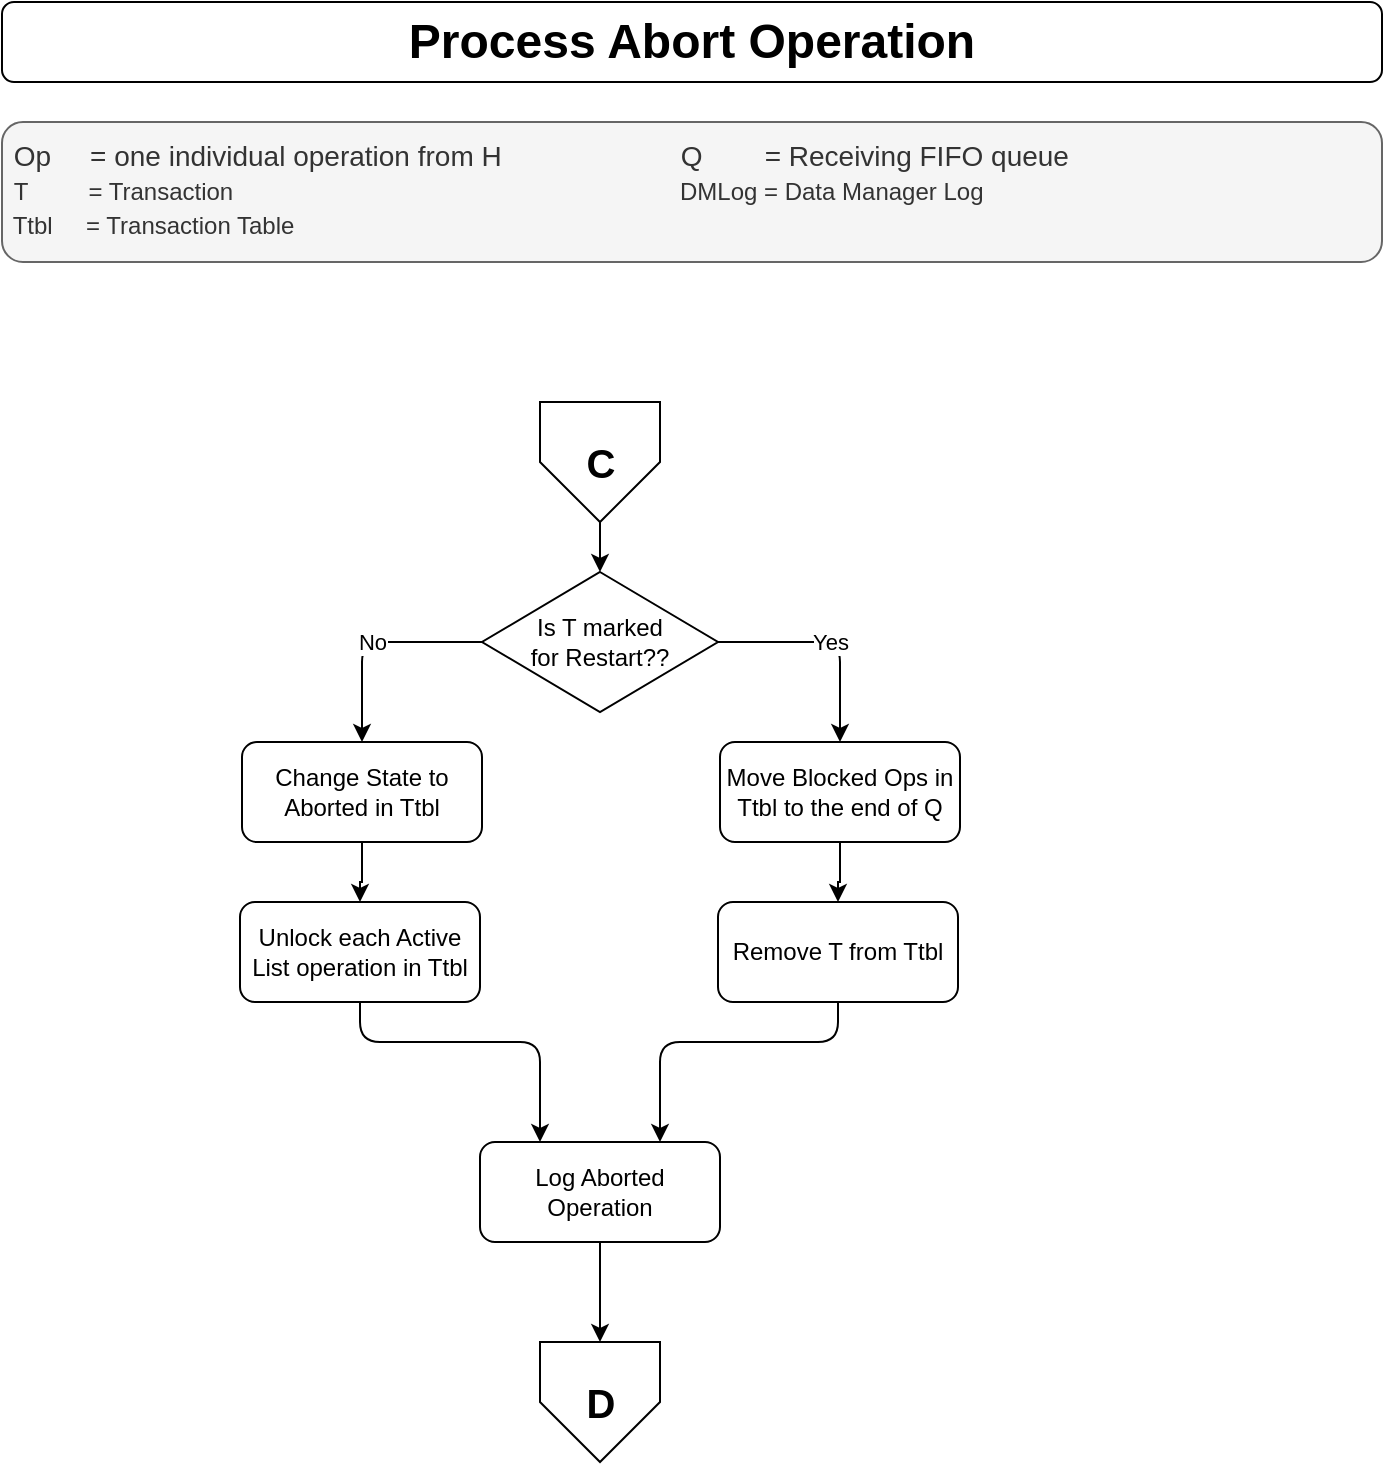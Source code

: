 <mxfile version="13.10.8" type="github">
  <diagram id="C5RBs43oDa-KdzZeNtuy" name="Page-1">
    <mxGraphModel dx="831" dy="565" grid="1" gridSize="10" guides="1" tooltips="1" connect="1" arrows="1" fold="1" page="1" pageScale="1" pageWidth="827" pageHeight="1169" math="0" shadow="0">
      <root>
        <mxCell id="WIyWlLk6GJQsqaUBKTNV-0" />
        <mxCell id="WIyWlLk6GJQsqaUBKTNV-1" parent="WIyWlLk6GJQsqaUBKTNV-0" />
        <mxCell id="MxyfuENbYduMKJOF5cX6-17" value="Process Abort Operation" style="rounded=1;whiteSpace=wrap;html=1;fontSize=24;glass=0;strokeWidth=1;shadow=0;fontStyle=1" parent="WIyWlLk6GJQsqaUBKTNV-1" vertex="1">
          <mxGeometry x="80" y="40" width="690" height="40" as="geometry" />
        </mxCell>
        <mxCell id="MxyfuENbYduMKJOF5cX6-45" value="&amp;nbsp;Op&amp;nbsp; &amp;nbsp; &amp;nbsp;= one individual operation from H&amp;nbsp; &amp;nbsp; &amp;nbsp; &amp;nbsp; &amp;nbsp; &amp;nbsp; &amp;nbsp; &amp;nbsp; &amp;nbsp; &amp;nbsp; &amp;nbsp; &amp;nbsp;Q&amp;nbsp; &amp;nbsp; &amp;nbsp; &amp;nbsp; = Receiving FIFO queue&lt;br&gt;&amp;nbsp;&lt;span style=&quot;text-align: center ; font-size: 12px&quot;&gt;&lt;font style=&quot;font-size: 12px&quot;&gt;T&amp;nbsp; &amp;nbsp; &amp;nbsp; &amp;nbsp; &amp;nbsp;= Transaction&amp;nbsp; &amp;nbsp; &amp;nbsp; &amp;nbsp; &amp;nbsp; &amp;nbsp; &amp;nbsp; &amp;nbsp; &amp;nbsp; &amp;nbsp; &amp;nbsp; &amp;nbsp; &amp;nbsp; &amp;nbsp; &amp;nbsp; &amp;nbsp; &amp;nbsp; &amp;nbsp; &amp;nbsp; &amp;nbsp; &amp;nbsp; &amp;nbsp; &amp;nbsp; &amp;nbsp; &amp;nbsp; &amp;nbsp; &amp;nbsp; &amp;nbsp; &amp;nbsp; &amp;nbsp; &amp;nbsp; &amp;nbsp; &amp;nbsp; &amp;nbsp;DMLog = Data Manager Log&lt;br&gt;&amp;nbsp;Ttbl&amp;nbsp; &amp;nbsp; &amp;nbsp;= Transaction Table&lt;br&gt;&lt;/font&gt;&lt;/span&gt;" style="text;html=1;align=left;verticalAlign=top;whiteSpace=wrap;rounded=1;fontSize=14;labelBorderColor=none;spacingTop=2;spacingLeft=0;spacingBottom=0;spacingRight=0;spacing=2;perimeterSpacing=0;strokeWidth=1;labelPadding=-1;fillColor=#f5f5f5;strokeColor=#666666;fontColor=#333333;" parent="WIyWlLk6GJQsqaUBKTNV-1" vertex="1">
          <mxGeometry x="80" y="100" width="690" height="70" as="geometry" />
        </mxCell>
        <mxCell id="b_4wLnTa9Ot5EjCLIlPe-1" value="C" style="verticalLabelPosition=middle;verticalAlign=middle;html=1;shape=offPageConnector;rounded=0;size=0.5;labelPosition=center;align=center;fontSize=20;fontStyle=1" parent="WIyWlLk6GJQsqaUBKTNV-1" vertex="1">
          <mxGeometry x="349" y="240" width="60" height="60" as="geometry" />
        </mxCell>
        <mxCell id="qo1OykcfbqTkCwCpk8gJ-8" value="No" style="edgeStyle=orthogonalEdgeStyle;rounded=1;orthogonalLoop=1;jettySize=auto;html=1;exitX=0;exitY=0.5;exitDx=0;exitDy=0;entryX=0.5;entryY=0;entryDx=0;entryDy=0;strokeWidth=1;" parent="WIyWlLk6GJQsqaUBKTNV-1" source="P3ikQWSBlR8Jcj2DVICu-0" target="qo1OykcfbqTkCwCpk8gJ-5" edge="1">
          <mxGeometry relative="1" as="geometry" />
        </mxCell>
        <mxCell id="P3ikQWSBlR8Jcj2DVICu-0" value="Is T marked &lt;br&gt;for Restart??" style="rhombus;whiteSpace=wrap;html=1;container=0;" parent="WIyWlLk6GJQsqaUBKTNV-1" vertex="1">
          <mxGeometry x="320" y="325" width="118" height="70" as="geometry" />
        </mxCell>
        <mxCell id="P3ikQWSBlR8Jcj2DVICu-1" style="edgeStyle=orthogonalEdgeStyle;rounded=0;orthogonalLoop=1;jettySize=auto;html=1;entryX=0.5;entryY=0;entryDx=0;entryDy=0;exitX=0.5;exitY=1;exitDx=0;exitDy=0;" parent="WIyWlLk6GJQsqaUBKTNV-1" source="b_4wLnTa9Ot5EjCLIlPe-1" target="P3ikQWSBlR8Jcj2DVICu-0" edge="1">
          <mxGeometry x="310" y="285" as="geometry">
            <mxPoint x="403" y="305" as="sourcePoint" />
            <mxPoint x="403" y="435" as="targetPoint" />
            <Array as="points" />
          </mxGeometry>
        </mxCell>
        <mxCell id="qo1OykcfbqTkCwCpk8gJ-3" style="edgeStyle=orthogonalEdgeStyle;rounded=0;orthogonalLoop=1;jettySize=auto;html=1;exitX=0.5;exitY=1;exitDx=0;exitDy=0;strokeWidth=1;" parent="WIyWlLk6GJQsqaUBKTNV-1" source="P3ikQWSBlR8Jcj2DVICu-2" target="qo1OykcfbqTkCwCpk8gJ-0" edge="1">
          <mxGeometry relative="1" as="geometry" />
        </mxCell>
        <mxCell id="P3ikQWSBlR8Jcj2DVICu-2" value="Move Blocked Ops in Ttbl to the end of Q" style="rounded=1;whiteSpace=wrap;html=1;fontSize=12;glass=0;strokeWidth=1;shadow=0;container=0;" parent="WIyWlLk6GJQsqaUBKTNV-1" vertex="1">
          <mxGeometry x="439" y="410" width="120" height="50" as="geometry" />
        </mxCell>
        <mxCell id="P3ikQWSBlR8Jcj2DVICu-3" value="D" style="verticalLabelPosition=middle;verticalAlign=middle;html=1;shape=offPageConnector;rounded=0;size=0.5;labelPosition=center;align=center;fontSize=20;fontStyle=1" parent="WIyWlLk6GJQsqaUBKTNV-1" vertex="1">
          <mxGeometry x="349" y="710" width="60" height="60" as="geometry" />
        </mxCell>
        <mxCell id="P3ikQWSBlR8Jcj2DVICu-4" value="" style="endArrow=classic;html=1;exitX=1;exitY=0.5;exitDx=0;exitDy=0;entryX=0.5;entryY=0;entryDx=0;entryDy=0;edgeStyle=orthogonalEdgeStyle;strokeWidth=1;spacing=2;" parent="WIyWlLk6GJQsqaUBKTNV-1" source="P3ikQWSBlR8Jcj2DVICu-0" target="P3ikQWSBlR8Jcj2DVICu-2" edge="1">
          <mxGeometry x="310" y="285" as="geometry">
            <mxPoint x="413" y="515" as="sourcePoint" />
            <mxPoint x="413" y="555" as="targetPoint" />
            <Array as="points" />
          </mxGeometry>
        </mxCell>
        <mxCell id="P3ikQWSBlR8Jcj2DVICu-5" value="Yes" style="edgeLabel;resizable=0;html=1;align=center;verticalAlign=middle;container=0;" parent="P3ikQWSBlR8Jcj2DVICu-4" connectable="0" vertex="1">
          <mxGeometry relative="1" as="geometry" />
        </mxCell>
        <mxCell id="qo1OykcfbqTkCwCpk8gJ-4" style="edgeStyle=orthogonalEdgeStyle;rounded=1;orthogonalLoop=1;jettySize=auto;html=1;exitX=0.5;exitY=1;exitDx=0;exitDy=0;entryX=0.75;entryY=0;entryDx=0;entryDy=0;strokeWidth=1;" parent="WIyWlLk6GJQsqaUBKTNV-1" source="qo1OykcfbqTkCwCpk8gJ-0" target="qo1OykcfbqTkCwCpk8gJ-1" edge="1">
          <mxGeometry relative="1" as="geometry">
            <Array as="points">
              <mxPoint x="498" y="560" />
              <mxPoint x="409" y="560" />
            </Array>
          </mxGeometry>
        </mxCell>
        <mxCell id="qo1OykcfbqTkCwCpk8gJ-0" value="Remove T from Ttbl" style="rounded=1;whiteSpace=wrap;html=1;fontSize=12;glass=0;strokeWidth=1;shadow=0;container=0;" parent="WIyWlLk6GJQsqaUBKTNV-1" vertex="1">
          <mxGeometry x="438" y="490" width="120" height="50" as="geometry" />
        </mxCell>
        <mxCell id="qo1OykcfbqTkCwCpk8gJ-2" style="edgeStyle=orthogonalEdgeStyle;rounded=0;orthogonalLoop=1;jettySize=auto;html=1;exitX=0.5;exitY=1;exitDx=0;exitDy=0;entryX=0.5;entryY=0;entryDx=0;entryDy=0;strokeWidth=1;" parent="WIyWlLk6GJQsqaUBKTNV-1" source="qo1OykcfbqTkCwCpk8gJ-1" target="P3ikQWSBlR8Jcj2DVICu-3" edge="1">
          <mxGeometry relative="1" as="geometry" />
        </mxCell>
        <mxCell id="qo1OykcfbqTkCwCpk8gJ-1" value="Log Aborted Operation" style="rounded=1;whiteSpace=wrap;html=1;fontSize=12;glass=0;strokeWidth=1;shadow=0;container=0;" parent="WIyWlLk6GJQsqaUBKTNV-1" vertex="1">
          <mxGeometry x="319" y="610" width="120" height="50" as="geometry" />
        </mxCell>
        <mxCell id="qo1OykcfbqTkCwCpk8gJ-9" value="" style="edgeStyle=orthogonalEdgeStyle;rounded=0;orthogonalLoop=1;jettySize=auto;html=1;strokeWidth=1;entryX=0.5;entryY=0;entryDx=0;entryDy=0;" parent="WIyWlLk6GJQsqaUBKTNV-1" source="qo1OykcfbqTkCwCpk8gJ-5" target="qo1OykcfbqTkCwCpk8gJ-7" edge="1">
          <mxGeometry relative="1" as="geometry">
            <mxPoint x="240" y="490" as="targetPoint" />
          </mxGeometry>
        </mxCell>
        <mxCell id="qo1OykcfbqTkCwCpk8gJ-5" value="Change State to Aborted in Ttbl" style="rounded=1;whiteSpace=wrap;html=1;fontSize=12;glass=0;strokeWidth=1;shadow=0;container=0;" parent="WIyWlLk6GJQsqaUBKTNV-1" vertex="1">
          <mxGeometry x="200" y="410" width="120" height="50" as="geometry" />
        </mxCell>
        <mxCell id="qo1OykcfbqTkCwCpk8gJ-11" style="edgeStyle=orthogonalEdgeStyle;rounded=1;orthogonalLoop=1;jettySize=auto;html=1;exitX=0.5;exitY=1;exitDx=0;exitDy=0;strokeWidth=1;entryX=0.25;entryY=0;entryDx=0;entryDy=0;" parent="WIyWlLk6GJQsqaUBKTNV-1" source="qo1OykcfbqTkCwCpk8gJ-7" target="qo1OykcfbqTkCwCpk8gJ-1" edge="1">
          <mxGeometry relative="1" as="geometry">
            <mxPoint x="349" y="590" as="targetPoint" />
            <Array as="points">
              <mxPoint x="259" y="560" />
              <mxPoint x="349" y="560" />
            </Array>
          </mxGeometry>
        </mxCell>
        <mxCell id="qo1OykcfbqTkCwCpk8gJ-7" value="Unlock each Active List operation in Ttbl" style="rounded=1;whiteSpace=wrap;html=1;fontSize=12;glass=0;strokeWidth=1;shadow=0;container=0;" parent="WIyWlLk6GJQsqaUBKTNV-1" vertex="1">
          <mxGeometry x="199" y="490" width="120" height="50" as="geometry" />
        </mxCell>
      </root>
    </mxGraphModel>
  </diagram>
</mxfile>

